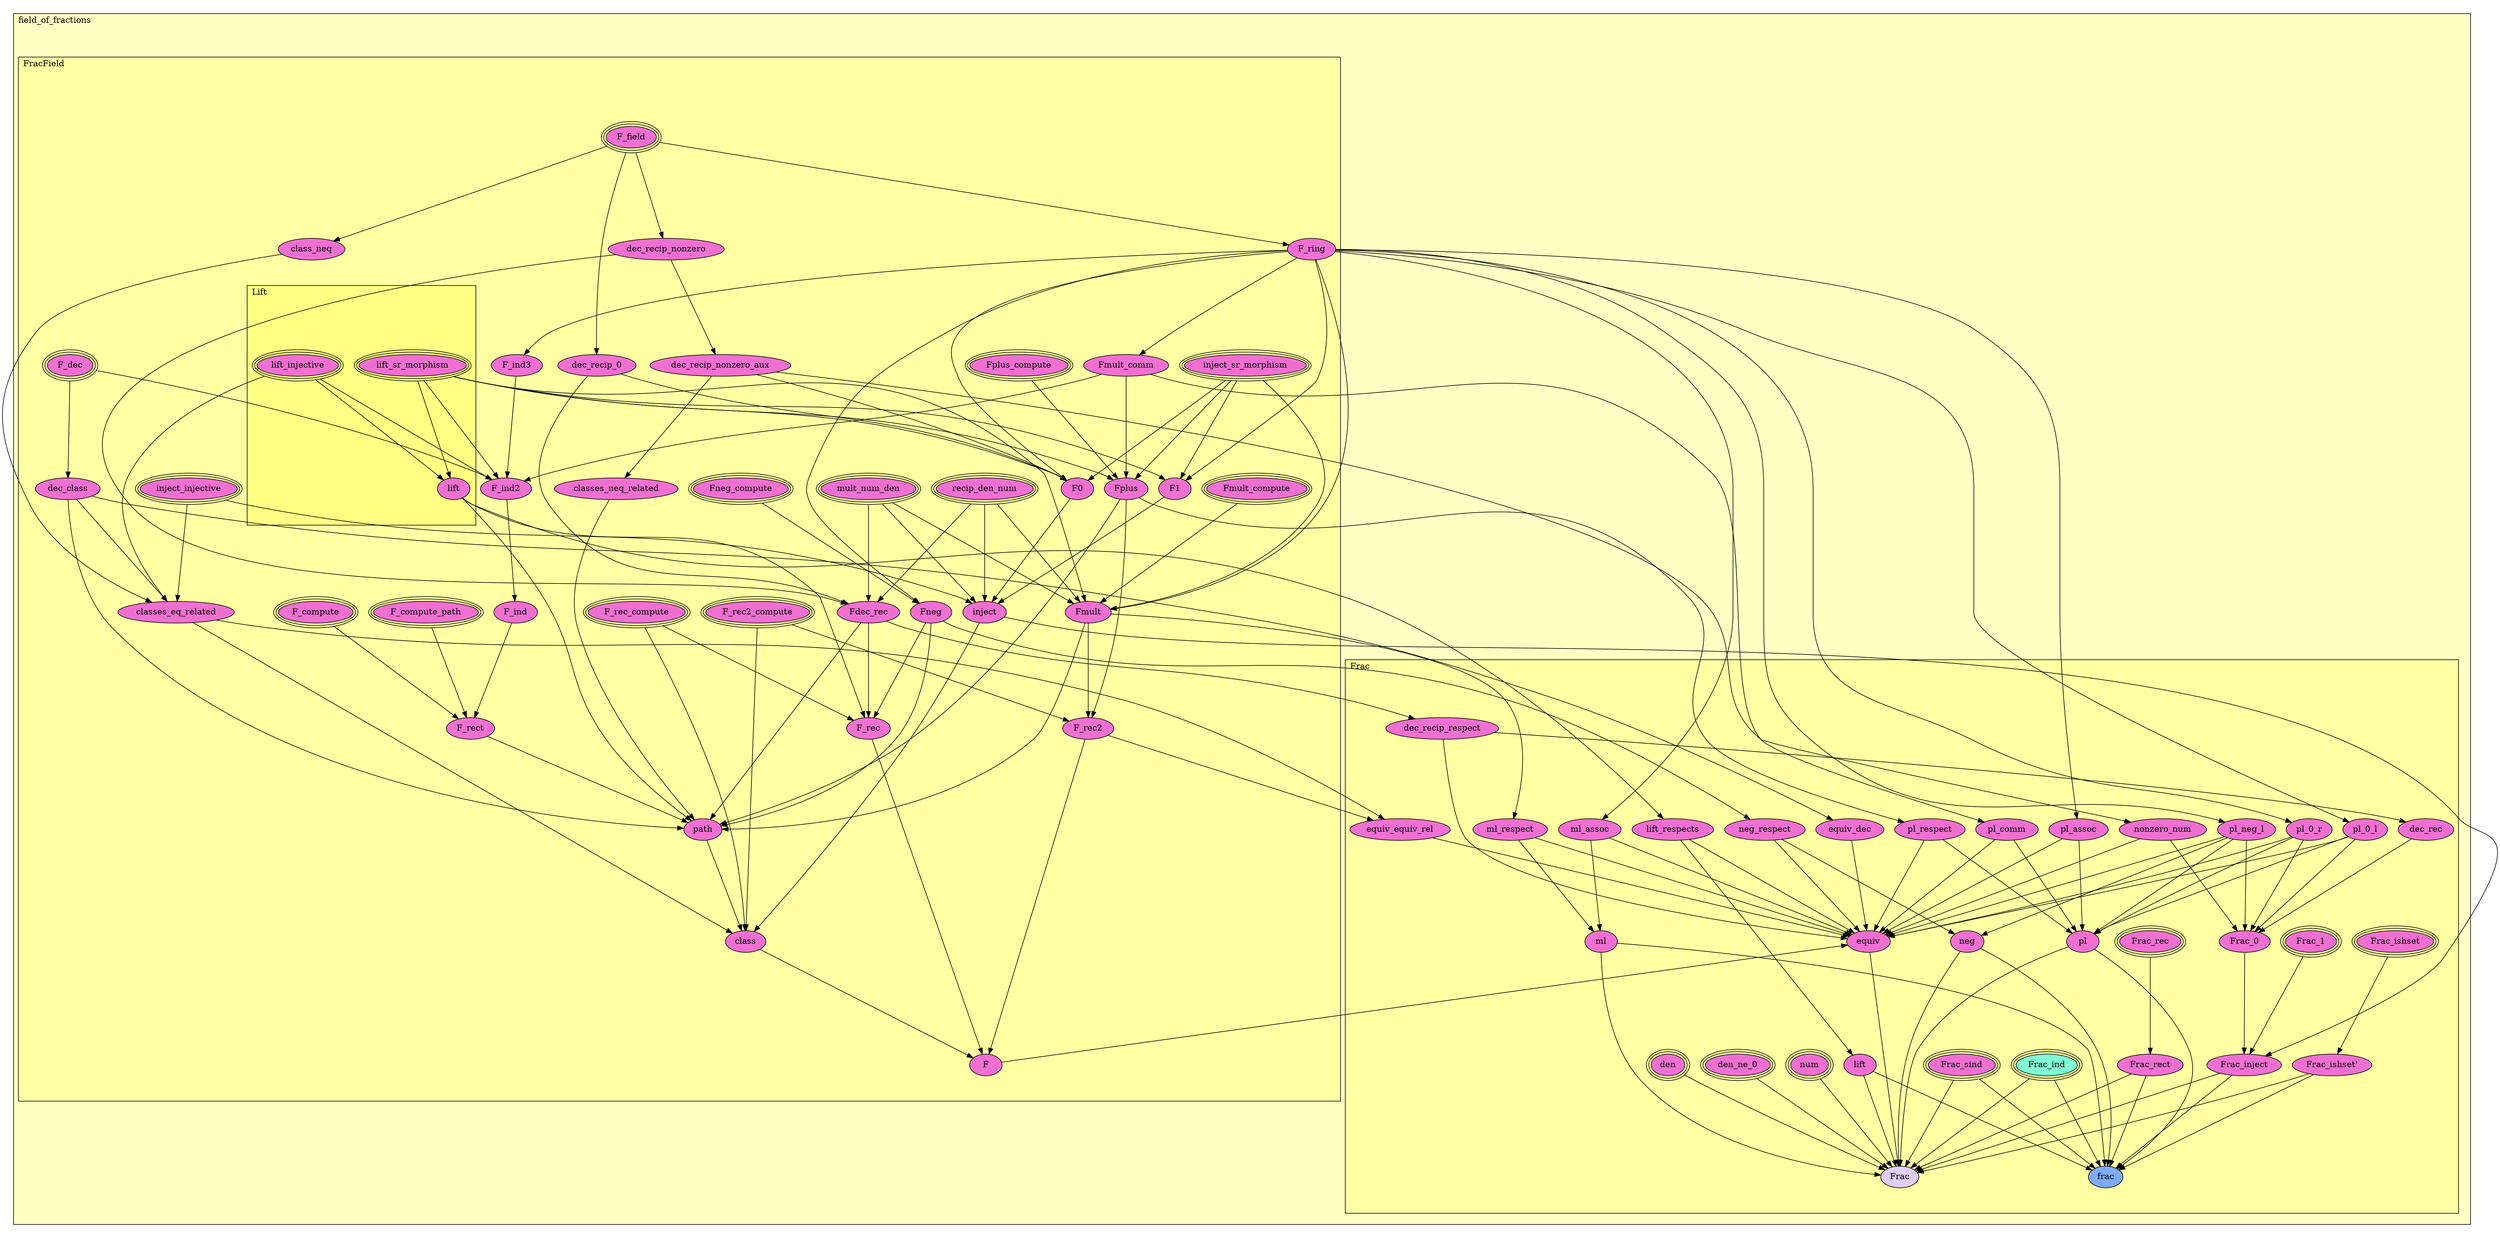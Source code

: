 digraph HoTT_Classes_implementations_field_of_fractions {
  graph [ratio=0.5]
  node [style=filled]
field_of_fractions_FracField_Lift_lift_injective [label="lift_injective", URL=<field_of_fractions.html#FracField.Lift.lift_injective>, peripheries=3, fillcolor="#F070D1"] ;
field_of_fractions_FracField_Lift_lift_sr_morphism [label="lift_sr_morphism", URL=<field_of_fractions.html#FracField.Lift.lift_sr_morphism>, peripheries=3, fillcolor="#F070D1"] ;
field_of_fractions_FracField_Lift_lift [label="lift", URL=<field_of_fractions.html#FracField.Lift.lift>, fillcolor="#F070D1"] ;
field_of_fractions_FracField_inject_injective [label="inject_injective", URL=<field_of_fractions.html#FracField.inject_injective>, peripheries=3, fillcolor="#F070D1"] ;
field_of_fractions_FracField_inject_sr_morphism [label="inject_sr_morphism", URL=<field_of_fractions.html#FracField.inject_sr_morphism>, peripheries=3, fillcolor="#F070D1"] ;
field_of_fractions_FracField_recip_den_num [label="recip_den_num", URL=<field_of_fractions.html#FracField.recip_den_num>, peripheries=3, fillcolor="#F070D1"] ;
field_of_fractions_FracField_mult_num_den [label="mult_num_den", URL=<field_of_fractions.html#FracField.mult_num_den>, peripheries=3, fillcolor="#F070D1"] ;
field_of_fractions_FracField_F_dec [label="F_dec", URL=<field_of_fractions.html#FracField.F_dec>, peripheries=3, fillcolor="#F070D1"] ;
field_of_fractions_FracField_dec_class [label="dec_class", URL=<field_of_fractions.html#FracField.dec_class>, fillcolor="#F070D1"] ;
field_of_fractions_FracField_F_field [label="F_field", URL=<field_of_fractions.html#FracField.F_field>, peripheries=3, fillcolor="#F070D1"] ;
field_of_fractions_FracField_dec_recip_nonzero [label="dec_recip_nonzero", URL=<field_of_fractions.html#FracField.dec_recip_nonzero>, fillcolor="#F070D1"] ;
field_of_fractions_FracField_dec_recip_nonzero_aux [label="dec_recip_nonzero_aux", URL=<field_of_fractions.html#FracField.dec_recip_nonzero_aux>, fillcolor="#F070D1"] ;
field_of_fractions_FracField_dec_recip_0 [label="dec_recip_0", URL=<field_of_fractions.html#FracField.dec_recip_0>, fillcolor="#F070D1"] ;
field_of_fractions_FracField_classes_neq_related [label="classes_neq_related", URL=<field_of_fractions.html#FracField.classes_neq_related>, fillcolor="#F070D1"] ;
field_of_fractions_FracField_class_neq [label="class_neq", URL=<field_of_fractions.html#FracField.class_neq>, fillcolor="#F070D1"] ;
field_of_fractions_FracField_classes_eq_related [label="classes_eq_related", URL=<field_of_fractions.html#FracField.classes_eq_related>, fillcolor="#F070D1"] ;
field_of_fractions_FracField_Fdec_rec [label="Fdec_rec", URL=<field_of_fractions.html#FracField.Fdec_rec>, fillcolor="#F070D1"] ;
field_of_fractions_FracField_F_ring [label="F_ring", URL=<field_of_fractions.html#FracField.F_ring>, fillcolor="#F070D1"] ;
field_of_fractions_FracField_Fmult_comm [label="Fmult_comm", URL=<field_of_fractions.html#FracField.Fmult_comm>, fillcolor="#F070D1"] ;
field_of_fractions_FracField_Fmult_compute [label="Fmult_compute", URL=<field_of_fractions.html#FracField.Fmult_compute>, peripheries=3, fillcolor="#F070D1"] ;
field_of_fractions_FracField_Fmult [label="Fmult", URL=<field_of_fractions.html#FracField.Fmult>, fillcolor="#F070D1"] ;
field_of_fractions_FracField_Fneg_compute [label="Fneg_compute", URL=<field_of_fractions.html#FracField.Fneg_compute>, peripheries=3, fillcolor="#F070D1"] ;
field_of_fractions_FracField_Fneg [label="Fneg", URL=<field_of_fractions.html#FracField.Fneg>, fillcolor="#F070D1"] ;
field_of_fractions_FracField_Fplus_compute [label="Fplus_compute", URL=<field_of_fractions.html#FracField.Fplus_compute>, peripheries=3, fillcolor="#F070D1"] ;
field_of_fractions_FracField_Fplus [label="Fplus", URL=<field_of_fractions.html#FracField.Fplus>, fillcolor="#F070D1"] ;
field_of_fractions_FracField_F1 [label="F1", URL=<field_of_fractions.html#FracField.F1>, fillcolor="#F070D1"] ;
field_of_fractions_FracField_F0 [label="F0", URL=<field_of_fractions.html#FracField.F0>, fillcolor="#F070D1"] ;
field_of_fractions_FracField_F_rec2_compute [label="F_rec2_compute", URL=<field_of_fractions.html#FracField.F_rec2_compute>, peripheries=3, fillcolor="#F070D1"] ;
field_of_fractions_FracField_F_rec2 [label="F_rec2", URL=<field_of_fractions.html#FracField.F_rec2>, fillcolor="#F070D1"] ;
field_of_fractions_FracField_F_rec_compute [label="F_rec_compute", URL=<field_of_fractions.html#FracField.F_rec_compute>, peripheries=3, fillcolor="#F070D1"] ;
field_of_fractions_FracField_F_rec [label="F_rec", URL=<field_of_fractions.html#FracField.F_rec>, fillcolor="#F070D1"] ;
field_of_fractions_FracField_F_ind3 [label="F_ind3", URL=<field_of_fractions.html#FracField.F_ind3>, fillcolor="#F070D1"] ;
field_of_fractions_FracField_F_ind2 [label="F_ind2", URL=<field_of_fractions.html#FracField.F_ind2>, fillcolor="#F070D1"] ;
field_of_fractions_FracField_F_ind [label="F_ind", URL=<field_of_fractions.html#FracField.F_ind>, fillcolor="#F070D1"] ;
field_of_fractions_FracField_F_compute_path [label="F_compute_path", URL=<field_of_fractions.html#FracField.F_compute_path>, peripheries=3, fillcolor="#F070D1"] ;
field_of_fractions_FracField_F_compute [label="F_compute", URL=<field_of_fractions.html#FracField.F_compute>, peripheries=3, fillcolor="#F070D1"] ;
field_of_fractions_FracField_F_rect [label="F_rect", URL=<field_of_fractions.html#FracField.F_rect>, fillcolor="#F070D1"] ;
field_of_fractions_FracField_path [label="path", URL=<field_of_fractions.html#FracField.path>, fillcolor="#F070D1"] ;
field_of_fractions_FracField_inject [label="inject", URL=<field_of_fractions.html#FracField.inject>, fillcolor="#F070D1"] ;
field_of_fractions_FracField_class [label="class", URL=<field_of_fractions.html#FracField.class>, fillcolor="#F070D1"] ;
field_of_fractions_FracField_F [label="F", URL=<field_of_fractions.html#FracField.F>, fillcolor="#F070D1"] ;
field_of_fractions_Frac_lift_respects [label="lift_respects", URL=<field_of_fractions.html#Frac.lift_respects>, fillcolor="#F070D1"] ;
field_of_fractions_Frac_lift [label="lift", URL=<field_of_fractions.html#Frac.lift>, fillcolor="#F070D1"] ;
field_of_fractions_Frac_dec_recip_respect [label="dec_recip_respect", URL=<field_of_fractions.html#Frac.dec_recip_respect>, fillcolor="#F070D1"] ;
field_of_fractions_Frac_dec_rec [label="dec_rec", URL=<field_of_fractions.html#Frac.dec_rec>, fillcolor="#F070D1"] ;
field_of_fractions_Frac_ml_assoc [label="ml_assoc", URL=<field_of_fractions.html#Frac.ml_assoc>, fillcolor="#F070D1"] ;
field_of_fractions_Frac_pl_neg_l [label="pl_neg_l", URL=<field_of_fractions.html#Frac.pl_neg_l>, fillcolor="#F070D1"] ;
field_of_fractions_Frac_pl_0_r [label="pl_0_r", URL=<field_of_fractions.html#Frac.pl_0_r>, fillcolor="#F070D1"] ;
field_of_fractions_Frac_pl_0_l [label="pl_0_l", URL=<field_of_fractions.html#Frac.pl_0_l>, fillcolor="#F070D1"] ;
field_of_fractions_Frac_nonzero_num [label="nonzero_num", URL=<field_of_fractions.html#Frac.nonzero_num>, fillcolor="#F070D1"] ;
field_of_fractions_Frac_neg_respect [label="neg_respect", URL=<field_of_fractions.html#Frac.neg_respect>, fillcolor="#F070D1"] ;
field_of_fractions_Frac_neg [label="neg", URL=<field_of_fractions.html#Frac.neg>, fillcolor="#F070D1"] ;
field_of_fractions_Frac_ml_respect [label="ml_respect", URL=<field_of_fractions.html#Frac.ml_respect>, fillcolor="#F070D1"] ;
field_of_fractions_Frac_ml [label="ml", URL=<field_of_fractions.html#Frac.ml>, fillcolor="#F070D1"] ;
field_of_fractions_Frac_pl_assoc [label="pl_assoc", URL=<field_of_fractions.html#Frac.pl_assoc>, fillcolor="#F070D1"] ;
field_of_fractions_Frac_pl_comm [label="pl_comm", URL=<field_of_fractions.html#Frac.pl_comm>, fillcolor="#F070D1"] ;
field_of_fractions_Frac_pl_respect [label="pl_respect", URL=<field_of_fractions.html#Frac.pl_respect>, fillcolor="#F070D1"] ;
field_of_fractions_Frac_equiv_dec [label="equiv_dec", URL=<field_of_fractions.html#Frac.equiv_dec>, fillcolor="#F070D1"] ;
field_of_fractions_Frac_equiv_equiv_rel [label="equiv_equiv_rel", URL=<field_of_fractions.html#Frac.equiv_equiv_rel>, fillcolor="#F070D1"] ;
field_of_fractions_Frac_equiv [label="equiv", URL=<field_of_fractions.html#Frac.equiv>, fillcolor="#F070D1"] ;
field_of_fractions_Frac_pl [label="pl", URL=<field_of_fractions.html#Frac.pl>, fillcolor="#F070D1"] ;
field_of_fractions_Frac_Frac_1 [label="Frac_1", URL=<field_of_fractions.html#Frac.Frac_1>, peripheries=3, fillcolor="#F070D1"] ;
field_of_fractions_Frac_Frac_0 [label="Frac_0", URL=<field_of_fractions.html#Frac.Frac_0>, fillcolor="#F070D1"] ;
field_of_fractions_Frac_Frac_inject [label="Frac_inject", URL=<field_of_fractions.html#Frac.Frac_inject>, fillcolor="#F070D1"] ;
field_of_fractions_Frac_Frac_ishset [label="Frac_ishset", URL=<field_of_fractions.html#Frac.Frac_ishset>, peripheries=3, fillcolor="#F070D1"] ;
field_of_fractions_Frac_Frac_ishset_ [label="Frac_ishset'", URL=<field_of_fractions.html#Frac.Frac_ishset'>, fillcolor="#F070D1"] ;
field_of_fractions_Frac_den_ne_0 [label="den_ne_0", URL=<field_of_fractions.html#Frac.den_ne_0>, peripheries=3, fillcolor="#F070D1"] ;
field_of_fractions_Frac_den [label="den", URL=<field_of_fractions.html#Frac.den>, peripheries=3, fillcolor="#F070D1"] ;
field_of_fractions_Frac_num [label="num", URL=<field_of_fractions.html#Frac.num>, peripheries=3, fillcolor="#F070D1"] ;
field_of_fractions_Frac_Frac_sind [label="Frac_sind", URL=<field_of_fractions.html#Frac.Frac_sind>, peripheries=3, fillcolor="#F070D1"] ;
field_of_fractions_Frac_Frac_rec [label="Frac_rec", URL=<field_of_fractions.html#Frac.Frac_rec>, peripheries=3, fillcolor="#F070D1"] ;
field_of_fractions_Frac_Frac_ind [label="Frac_ind", URL=<field_of_fractions.html#Frac.Frac_ind>, peripheries=3, fillcolor="#7FFFD4"] ;
field_of_fractions_Frac_Frac_rect [label="Frac_rect", URL=<field_of_fractions.html#Frac.Frac_rect>, fillcolor="#F070D1"] ;
field_of_fractions_Frac_frac [label="frac", URL=<field_of_fractions.html#Frac.frac>, fillcolor="#7FAAFF"] ;
field_of_fractions_Frac_Frac [label="Frac", URL=<field_of_fractions.html#Frac.Frac>, fillcolor="#E2CDFA"] ;
  field_of_fractions_FracField_Lift_lift_injective -> field_of_fractions_FracField_Lift_lift [] ;
  field_of_fractions_FracField_Lift_lift_injective -> field_of_fractions_FracField_classes_eq_related [] ;
  field_of_fractions_FracField_Lift_lift_injective -> field_of_fractions_FracField_F_ind2 [] ;
  field_of_fractions_FracField_Lift_lift_sr_morphism -> field_of_fractions_FracField_Lift_lift [] ;
  field_of_fractions_FracField_Lift_lift_sr_morphism -> field_of_fractions_FracField_Fmult [] ;
  field_of_fractions_FracField_Lift_lift_sr_morphism -> field_of_fractions_FracField_Fplus [] ;
  field_of_fractions_FracField_Lift_lift_sr_morphism -> field_of_fractions_FracField_F1 [] ;
  field_of_fractions_FracField_Lift_lift_sr_morphism -> field_of_fractions_FracField_F0 [] ;
  field_of_fractions_FracField_Lift_lift_sr_morphism -> field_of_fractions_FracField_F_ind2 [] ;
  field_of_fractions_FracField_Lift_lift -> field_of_fractions_FracField_F_rec [] ;
  field_of_fractions_FracField_Lift_lift -> field_of_fractions_FracField_path [] ;
  field_of_fractions_FracField_Lift_lift -> field_of_fractions_Frac_lift_respects [] ;
  field_of_fractions_FracField_inject_injective -> field_of_fractions_FracField_classes_eq_related [] ;
  field_of_fractions_FracField_inject_injective -> field_of_fractions_FracField_inject [] ;
  field_of_fractions_FracField_inject_sr_morphism -> field_of_fractions_FracField_Fmult [] ;
  field_of_fractions_FracField_inject_sr_morphism -> field_of_fractions_FracField_Fplus [] ;
  field_of_fractions_FracField_inject_sr_morphism -> field_of_fractions_FracField_F1 [] ;
  field_of_fractions_FracField_inject_sr_morphism -> field_of_fractions_FracField_F0 [] ;
  field_of_fractions_FracField_recip_den_num -> field_of_fractions_FracField_Fdec_rec [] ;
  field_of_fractions_FracField_recip_den_num -> field_of_fractions_FracField_Fmult [] ;
  field_of_fractions_FracField_recip_den_num -> field_of_fractions_FracField_inject [] ;
  field_of_fractions_FracField_mult_num_den -> field_of_fractions_FracField_Fdec_rec [] ;
  field_of_fractions_FracField_mult_num_den -> field_of_fractions_FracField_Fmult [] ;
  field_of_fractions_FracField_mult_num_den -> field_of_fractions_FracField_inject [] ;
  field_of_fractions_FracField_F_dec -> field_of_fractions_FracField_dec_class [] ;
  field_of_fractions_FracField_F_dec -> field_of_fractions_FracField_F_ind2 [] ;
  field_of_fractions_FracField_dec_class -> field_of_fractions_FracField_classes_eq_related [] ;
  field_of_fractions_FracField_dec_class -> field_of_fractions_FracField_path [] ;
  field_of_fractions_FracField_dec_class -> field_of_fractions_Frac_equiv_dec [] ;
  field_of_fractions_FracField_F_field -> field_of_fractions_FracField_dec_recip_nonzero [] ;
  field_of_fractions_FracField_F_field -> field_of_fractions_FracField_dec_recip_0 [] ;
  field_of_fractions_FracField_F_field -> field_of_fractions_FracField_class_neq [] ;
  field_of_fractions_FracField_F_field -> field_of_fractions_FracField_F_ring [] ;
  field_of_fractions_FracField_dec_recip_nonzero -> field_of_fractions_FracField_dec_recip_nonzero_aux [] ;
  field_of_fractions_FracField_dec_recip_nonzero -> field_of_fractions_FracField_Fdec_rec [] ;
  field_of_fractions_FracField_dec_recip_nonzero_aux -> field_of_fractions_FracField_classes_neq_related [] ;
  field_of_fractions_FracField_dec_recip_nonzero_aux -> field_of_fractions_FracField_F0 [] ;
  field_of_fractions_FracField_dec_recip_nonzero_aux -> field_of_fractions_Frac_nonzero_num [] ;
  field_of_fractions_FracField_dec_recip_0 -> field_of_fractions_FracField_Fdec_rec [] ;
  field_of_fractions_FracField_dec_recip_0 -> field_of_fractions_FracField_F0 [] ;
  field_of_fractions_FracField_classes_neq_related -> field_of_fractions_FracField_path [] ;
  field_of_fractions_FracField_class_neq -> field_of_fractions_FracField_classes_eq_related [] ;
  field_of_fractions_FracField_classes_eq_related -> field_of_fractions_FracField_class [] ;
  field_of_fractions_FracField_classes_eq_related -> field_of_fractions_Frac_equiv_equiv_rel [] ;
  field_of_fractions_FracField_Fdec_rec -> field_of_fractions_FracField_F_rec [] ;
  field_of_fractions_FracField_Fdec_rec -> field_of_fractions_FracField_path [] ;
  field_of_fractions_FracField_Fdec_rec -> field_of_fractions_Frac_dec_recip_respect [] ;
  field_of_fractions_FracField_F_ring -> field_of_fractions_FracField_Fmult_comm [] ;
  field_of_fractions_FracField_F_ring -> field_of_fractions_FracField_Fmult [] ;
  field_of_fractions_FracField_F_ring -> field_of_fractions_FracField_Fneg [] ;
  field_of_fractions_FracField_F_ring -> field_of_fractions_FracField_F1 [] ;
  field_of_fractions_FracField_F_ring -> field_of_fractions_FracField_F0 [] ;
  field_of_fractions_FracField_F_ring -> field_of_fractions_FracField_F_ind3 [] ;
  field_of_fractions_FracField_F_ring -> field_of_fractions_Frac_ml_assoc [] ;
  field_of_fractions_FracField_F_ring -> field_of_fractions_Frac_pl_neg_l [] ;
  field_of_fractions_FracField_F_ring -> field_of_fractions_Frac_pl_0_r [] ;
  field_of_fractions_FracField_F_ring -> field_of_fractions_Frac_pl_0_l [] ;
  field_of_fractions_FracField_F_ring -> field_of_fractions_Frac_pl_assoc [] ;
  field_of_fractions_FracField_Fmult_comm -> field_of_fractions_FracField_Fplus [] ;
  field_of_fractions_FracField_Fmult_comm -> field_of_fractions_FracField_F_ind2 [] ;
  field_of_fractions_FracField_Fmult_comm -> field_of_fractions_Frac_pl_comm [] ;
  field_of_fractions_FracField_Fmult_compute -> field_of_fractions_FracField_Fmult [] ;
  field_of_fractions_FracField_Fmult -> field_of_fractions_FracField_F_rec2 [] ;
  field_of_fractions_FracField_Fmult -> field_of_fractions_FracField_path [] ;
  field_of_fractions_FracField_Fmult -> field_of_fractions_Frac_ml_respect [] ;
  field_of_fractions_FracField_Fneg_compute -> field_of_fractions_FracField_Fneg [] ;
  field_of_fractions_FracField_Fneg -> field_of_fractions_FracField_F_rec [] ;
  field_of_fractions_FracField_Fneg -> field_of_fractions_FracField_path [] ;
  field_of_fractions_FracField_Fneg -> field_of_fractions_Frac_neg_respect [] ;
  field_of_fractions_FracField_Fplus_compute -> field_of_fractions_FracField_Fplus [] ;
  field_of_fractions_FracField_Fplus -> field_of_fractions_FracField_F_rec2 [] ;
  field_of_fractions_FracField_Fplus -> field_of_fractions_FracField_path [] ;
  field_of_fractions_FracField_Fplus -> field_of_fractions_Frac_pl_respect [] ;
  field_of_fractions_FracField_F1 -> field_of_fractions_FracField_inject [] ;
  field_of_fractions_FracField_F0 -> field_of_fractions_FracField_inject [] ;
  field_of_fractions_FracField_F_rec2_compute -> field_of_fractions_FracField_F_rec2 [] ;
  field_of_fractions_FracField_F_rec2_compute -> field_of_fractions_FracField_class [] ;
  field_of_fractions_FracField_F_rec2 -> field_of_fractions_FracField_F [] ;
  field_of_fractions_FracField_F_rec2 -> field_of_fractions_Frac_equiv_equiv_rel [] ;
  field_of_fractions_FracField_F_rec_compute -> field_of_fractions_FracField_F_rec [] ;
  field_of_fractions_FracField_F_rec_compute -> field_of_fractions_FracField_class [] ;
  field_of_fractions_FracField_F_rec -> field_of_fractions_FracField_F [] ;
  field_of_fractions_FracField_F_ind3 -> field_of_fractions_FracField_F_ind2 [] ;
  field_of_fractions_FracField_F_ind2 -> field_of_fractions_FracField_F_ind [] ;
  field_of_fractions_FracField_F_ind -> field_of_fractions_FracField_F_rect [] ;
  field_of_fractions_FracField_F_compute_path -> field_of_fractions_FracField_F_rect [] ;
  field_of_fractions_FracField_F_compute -> field_of_fractions_FracField_F_rect [] ;
  field_of_fractions_FracField_F_rect -> field_of_fractions_FracField_path [] ;
  field_of_fractions_FracField_path -> field_of_fractions_FracField_class [] ;
  field_of_fractions_FracField_inject -> field_of_fractions_FracField_class [] ;
  field_of_fractions_FracField_inject -> field_of_fractions_Frac_Frac_inject [] ;
  field_of_fractions_FracField_class -> field_of_fractions_FracField_F [] ;
  field_of_fractions_FracField_F -> field_of_fractions_Frac_equiv [] ;
  field_of_fractions_Frac_lift_respects -> field_of_fractions_Frac_lift [] ;
  field_of_fractions_Frac_lift_respects -> field_of_fractions_Frac_equiv [] ;
  field_of_fractions_Frac_lift -> field_of_fractions_Frac_frac [] ;
  field_of_fractions_Frac_lift -> field_of_fractions_Frac_Frac [] ;
  field_of_fractions_Frac_dec_recip_respect -> field_of_fractions_Frac_dec_rec [] ;
  field_of_fractions_Frac_dec_recip_respect -> field_of_fractions_Frac_equiv [] ;
  field_of_fractions_Frac_dec_rec -> field_of_fractions_Frac_Frac_0 [] ;
  field_of_fractions_Frac_ml_assoc -> field_of_fractions_Frac_ml [] ;
  field_of_fractions_Frac_ml_assoc -> field_of_fractions_Frac_equiv [] ;
  field_of_fractions_Frac_pl_neg_l -> field_of_fractions_Frac_neg [] ;
  field_of_fractions_Frac_pl_neg_l -> field_of_fractions_Frac_equiv [] ;
  field_of_fractions_Frac_pl_neg_l -> field_of_fractions_Frac_pl [] ;
  field_of_fractions_Frac_pl_neg_l -> field_of_fractions_Frac_Frac_0 [] ;
  field_of_fractions_Frac_pl_0_r -> field_of_fractions_Frac_equiv [] ;
  field_of_fractions_Frac_pl_0_r -> field_of_fractions_Frac_pl [] ;
  field_of_fractions_Frac_pl_0_r -> field_of_fractions_Frac_Frac_0 [] ;
  field_of_fractions_Frac_pl_0_l -> field_of_fractions_Frac_equiv [] ;
  field_of_fractions_Frac_pl_0_l -> field_of_fractions_Frac_pl [] ;
  field_of_fractions_Frac_pl_0_l -> field_of_fractions_Frac_Frac_0 [] ;
  field_of_fractions_Frac_nonzero_num -> field_of_fractions_Frac_equiv [] ;
  field_of_fractions_Frac_nonzero_num -> field_of_fractions_Frac_Frac_0 [] ;
  field_of_fractions_Frac_neg_respect -> field_of_fractions_Frac_neg [] ;
  field_of_fractions_Frac_neg_respect -> field_of_fractions_Frac_equiv [] ;
  field_of_fractions_Frac_neg -> field_of_fractions_Frac_frac [] ;
  field_of_fractions_Frac_neg -> field_of_fractions_Frac_Frac [] ;
  field_of_fractions_Frac_ml_respect -> field_of_fractions_Frac_ml [] ;
  field_of_fractions_Frac_ml_respect -> field_of_fractions_Frac_equiv [] ;
  field_of_fractions_Frac_ml -> field_of_fractions_Frac_frac [] ;
  field_of_fractions_Frac_ml -> field_of_fractions_Frac_Frac [] ;
  field_of_fractions_Frac_pl_assoc -> field_of_fractions_Frac_equiv [] ;
  field_of_fractions_Frac_pl_assoc -> field_of_fractions_Frac_pl [] ;
  field_of_fractions_Frac_pl_comm -> field_of_fractions_Frac_equiv [] ;
  field_of_fractions_Frac_pl_comm -> field_of_fractions_Frac_pl [] ;
  field_of_fractions_Frac_pl_respect -> field_of_fractions_Frac_equiv [] ;
  field_of_fractions_Frac_pl_respect -> field_of_fractions_Frac_pl [] ;
  field_of_fractions_Frac_equiv_dec -> field_of_fractions_Frac_equiv [] ;
  field_of_fractions_Frac_equiv_equiv_rel -> field_of_fractions_Frac_equiv [] ;
  field_of_fractions_Frac_equiv -> field_of_fractions_Frac_Frac [] ;
  field_of_fractions_Frac_pl -> field_of_fractions_Frac_frac [] ;
  field_of_fractions_Frac_pl -> field_of_fractions_Frac_Frac [] ;
  field_of_fractions_Frac_Frac_1 -> field_of_fractions_Frac_Frac_inject [] ;
  field_of_fractions_Frac_Frac_0 -> field_of_fractions_Frac_Frac_inject [] ;
  field_of_fractions_Frac_Frac_inject -> field_of_fractions_Frac_frac [] ;
  field_of_fractions_Frac_Frac_inject -> field_of_fractions_Frac_Frac [] ;
  field_of_fractions_Frac_Frac_ishset -> field_of_fractions_Frac_Frac_ishset_ [] ;
  field_of_fractions_Frac_Frac_ishset_ -> field_of_fractions_Frac_frac [] ;
  field_of_fractions_Frac_Frac_ishset_ -> field_of_fractions_Frac_Frac [] ;
  field_of_fractions_Frac_den_ne_0 -> field_of_fractions_Frac_Frac [] ;
  field_of_fractions_Frac_den -> field_of_fractions_Frac_Frac [] ;
  field_of_fractions_Frac_num -> field_of_fractions_Frac_Frac [] ;
  field_of_fractions_Frac_Frac_sind -> field_of_fractions_Frac_frac [] ;
  field_of_fractions_Frac_Frac_sind -> field_of_fractions_Frac_Frac [] ;
  field_of_fractions_Frac_Frac_rec -> field_of_fractions_Frac_Frac_rect [] ;
  field_of_fractions_Frac_Frac_ind -> field_of_fractions_Frac_frac [] ;
  field_of_fractions_Frac_Frac_ind -> field_of_fractions_Frac_Frac [] ;
  field_of_fractions_Frac_Frac_rect -> field_of_fractions_Frac_frac [] ;
  field_of_fractions_Frac_Frac_rect -> field_of_fractions_Frac_Frac [] ;
subgraph cluster_field_of_fractions { label="field_of_fractions"; fillcolor="#FFFFC3"; labeljust=l; style=filled 
subgraph cluster_field_of_fractions_Frac { label="Frac"; fillcolor="#FFFFA3"; labeljust=l; style=filled 
field_of_fractions_Frac_Frac; field_of_fractions_Frac_frac; field_of_fractions_Frac_Frac_rect; field_of_fractions_Frac_Frac_ind; field_of_fractions_Frac_Frac_rec; field_of_fractions_Frac_Frac_sind; field_of_fractions_Frac_num; field_of_fractions_Frac_den; field_of_fractions_Frac_den_ne_0; field_of_fractions_Frac_Frac_ishset_; field_of_fractions_Frac_Frac_ishset; field_of_fractions_Frac_Frac_inject; field_of_fractions_Frac_Frac_0; field_of_fractions_Frac_Frac_1; field_of_fractions_Frac_pl; field_of_fractions_Frac_equiv; field_of_fractions_Frac_equiv_equiv_rel; field_of_fractions_Frac_equiv_dec; field_of_fractions_Frac_pl_respect; field_of_fractions_Frac_pl_comm; field_of_fractions_Frac_pl_assoc; field_of_fractions_Frac_ml; field_of_fractions_Frac_ml_respect; field_of_fractions_Frac_neg; field_of_fractions_Frac_neg_respect; field_of_fractions_Frac_nonzero_num; field_of_fractions_Frac_pl_0_l; field_of_fractions_Frac_pl_0_r; field_of_fractions_Frac_pl_neg_l; field_of_fractions_Frac_ml_assoc; field_of_fractions_Frac_dec_rec; field_of_fractions_Frac_dec_recip_respect; field_of_fractions_Frac_lift; field_of_fractions_Frac_lift_respects; };
subgraph cluster_field_of_fractions_FracField { label="FracField"; fillcolor="#FFFFA3"; labeljust=l; style=filled 
subgraph cluster_field_of_fractions_FracField_Lift { label="Lift"; fillcolor="#FFFF83"; labeljust=l; style=filled 
field_of_fractions_FracField_Lift_lift; field_of_fractions_FracField_Lift_lift_sr_morphism; field_of_fractions_FracField_Lift_lift_injective; };
field_of_fractions_FracField_F; field_of_fractions_FracField_class; field_of_fractions_FracField_inject; field_of_fractions_FracField_path; field_of_fractions_FracField_F_rect; field_of_fractions_FracField_F_compute; field_of_fractions_FracField_F_compute_path; field_of_fractions_FracField_F_ind; field_of_fractions_FracField_F_ind2; field_of_fractions_FracField_F_ind3; field_of_fractions_FracField_F_rec; field_of_fractions_FracField_F_rec_compute; field_of_fractions_FracField_F_rec2; field_of_fractions_FracField_F_rec2_compute; field_of_fractions_FracField_F0; field_of_fractions_FracField_F1; field_of_fractions_FracField_Fplus; field_of_fractions_FracField_Fplus_compute; field_of_fractions_FracField_Fneg; field_of_fractions_FracField_Fneg_compute; field_of_fractions_FracField_Fmult; field_of_fractions_FracField_Fmult_compute; field_of_fractions_FracField_Fmult_comm; field_of_fractions_FracField_F_ring; field_of_fractions_FracField_Fdec_rec; field_of_fractions_FracField_classes_eq_related; field_of_fractions_FracField_class_neq; field_of_fractions_FracField_classes_neq_related; field_of_fractions_FracField_dec_recip_0; field_of_fractions_FracField_dec_recip_nonzero_aux; field_of_fractions_FracField_dec_recip_nonzero; field_of_fractions_FracField_F_field; field_of_fractions_FracField_dec_class; field_of_fractions_FracField_F_dec; field_of_fractions_FracField_mult_num_den; field_of_fractions_FracField_recip_den_num; field_of_fractions_FracField_inject_sr_morphism; field_of_fractions_FracField_inject_injective; };
};
} /* END */
